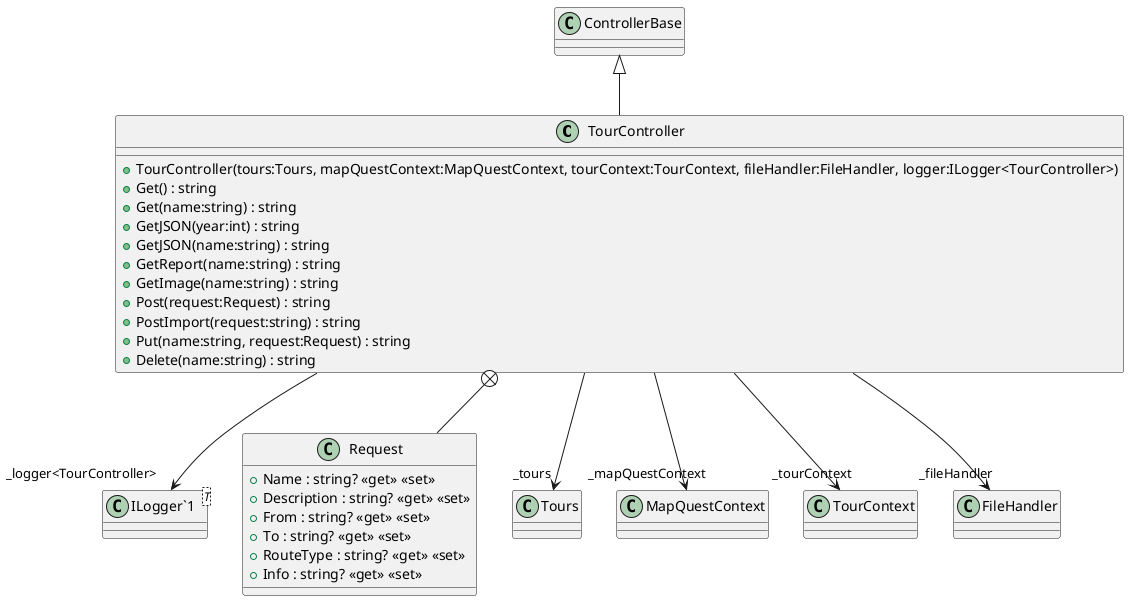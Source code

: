 @startuml
class TourController {
    + TourController(tours:Tours, mapQuestContext:MapQuestContext, tourContext:TourContext, fileHandler:FileHandler, logger:ILogger<TourController>)
    + Get() : string
    + Get(name:string) : string
    + GetJSON(year:int) : string
    + GetJSON(name:string) : string
    + GetReport(name:string) : string
    + GetImage(name:string) : string
    + Post(request:Request) : string
    + PostImport(request:string) : string
    + Put(name:string, request:Request) : string
    + Delete(name:string) : string
}
class "ILogger`1"<T> {
}
class Request {
    + Name : string? <<get>> <<set>>
    + Description : string? <<get>> <<set>>
    + From : string? <<get>> <<set>>
    + To : string? <<get>> <<set>>
    + RouteType : string? <<get>> <<set>>
    + Info : string? <<get>> <<set>>
}
ControllerBase <|-- TourController
TourController --> "_tours" Tours
TourController --> "_mapQuestContext" MapQuestContext
TourController --> "_tourContext" TourContext
TourController --> "_fileHandler" FileHandler
TourController --> "_logger<TourController>" "ILogger`1"
TourController +-- Request
@enduml
